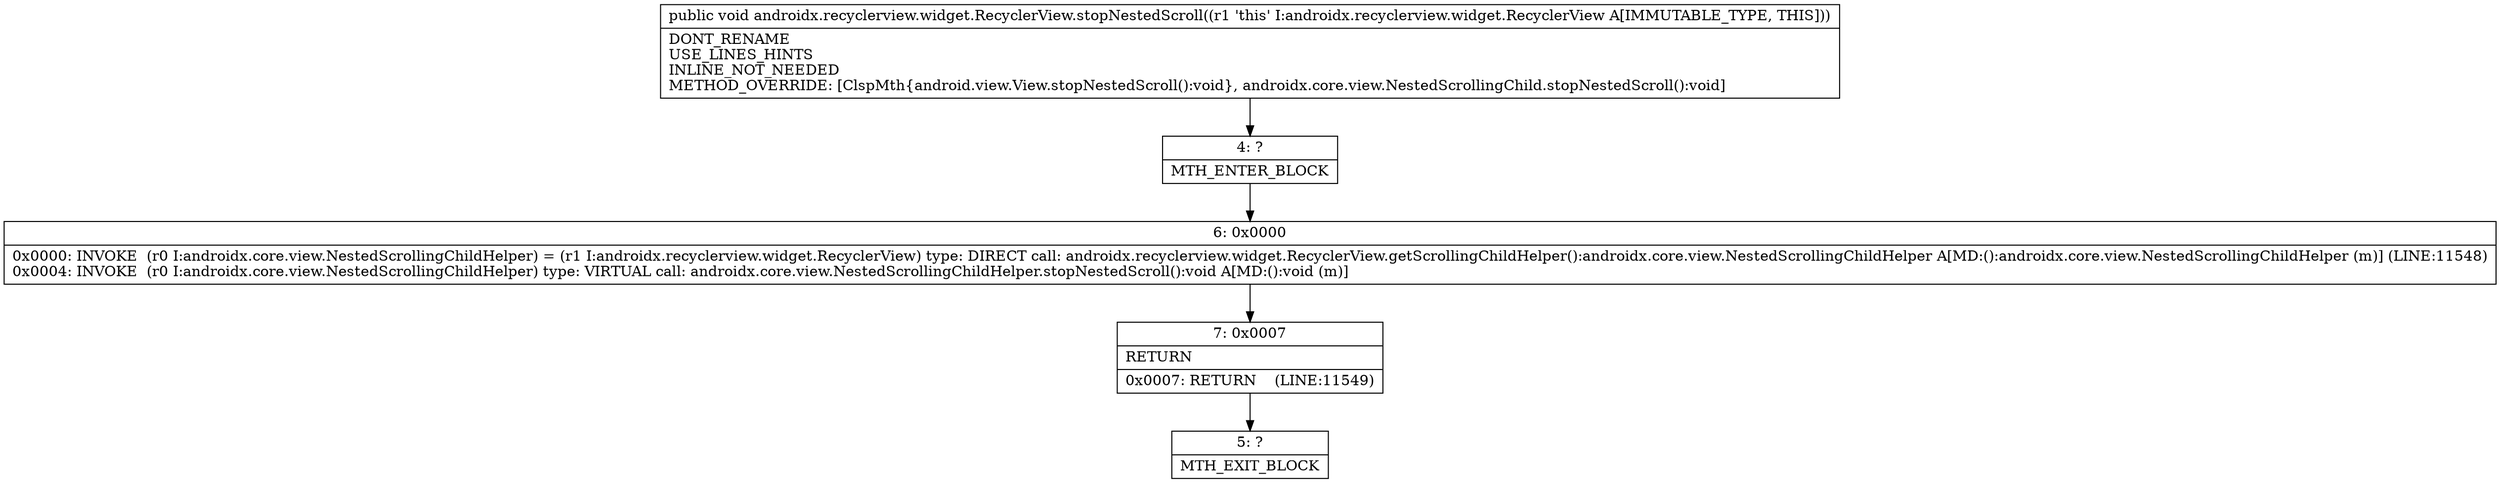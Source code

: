 digraph "CFG forandroidx.recyclerview.widget.RecyclerView.stopNestedScroll()V" {
Node_4 [shape=record,label="{4\:\ ?|MTH_ENTER_BLOCK\l}"];
Node_6 [shape=record,label="{6\:\ 0x0000|0x0000: INVOKE  (r0 I:androidx.core.view.NestedScrollingChildHelper) = (r1 I:androidx.recyclerview.widget.RecyclerView) type: DIRECT call: androidx.recyclerview.widget.RecyclerView.getScrollingChildHelper():androidx.core.view.NestedScrollingChildHelper A[MD:():androidx.core.view.NestedScrollingChildHelper (m)] (LINE:11548)\l0x0004: INVOKE  (r0 I:androidx.core.view.NestedScrollingChildHelper) type: VIRTUAL call: androidx.core.view.NestedScrollingChildHelper.stopNestedScroll():void A[MD:():void (m)]\l}"];
Node_7 [shape=record,label="{7\:\ 0x0007|RETURN\l|0x0007: RETURN    (LINE:11549)\l}"];
Node_5 [shape=record,label="{5\:\ ?|MTH_EXIT_BLOCK\l}"];
MethodNode[shape=record,label="{public void androidx.recyclerview.widget.RecyclerView.stopNestedScroll((r1 'this' I:androidx.recyclerview.widget.RecyclerView A[IMMUTABLE_TYPE, THIS]))  | DONT_RENAME\lUSE_LINES_HINTS\lINLINE_NOT_NEEDED\lMETHOD_OVERRIDE: [ClspMth\{android.view.View.stopNestedScroll():void\}, androidx.core.view.NestedScrollingChild.stopNestedScroll():void]\l}"];
MethodNode -> Node_4;Node_4 -> Node_6;
Node_6 -> Node_7;
Node_7 -> Node_5;
}

